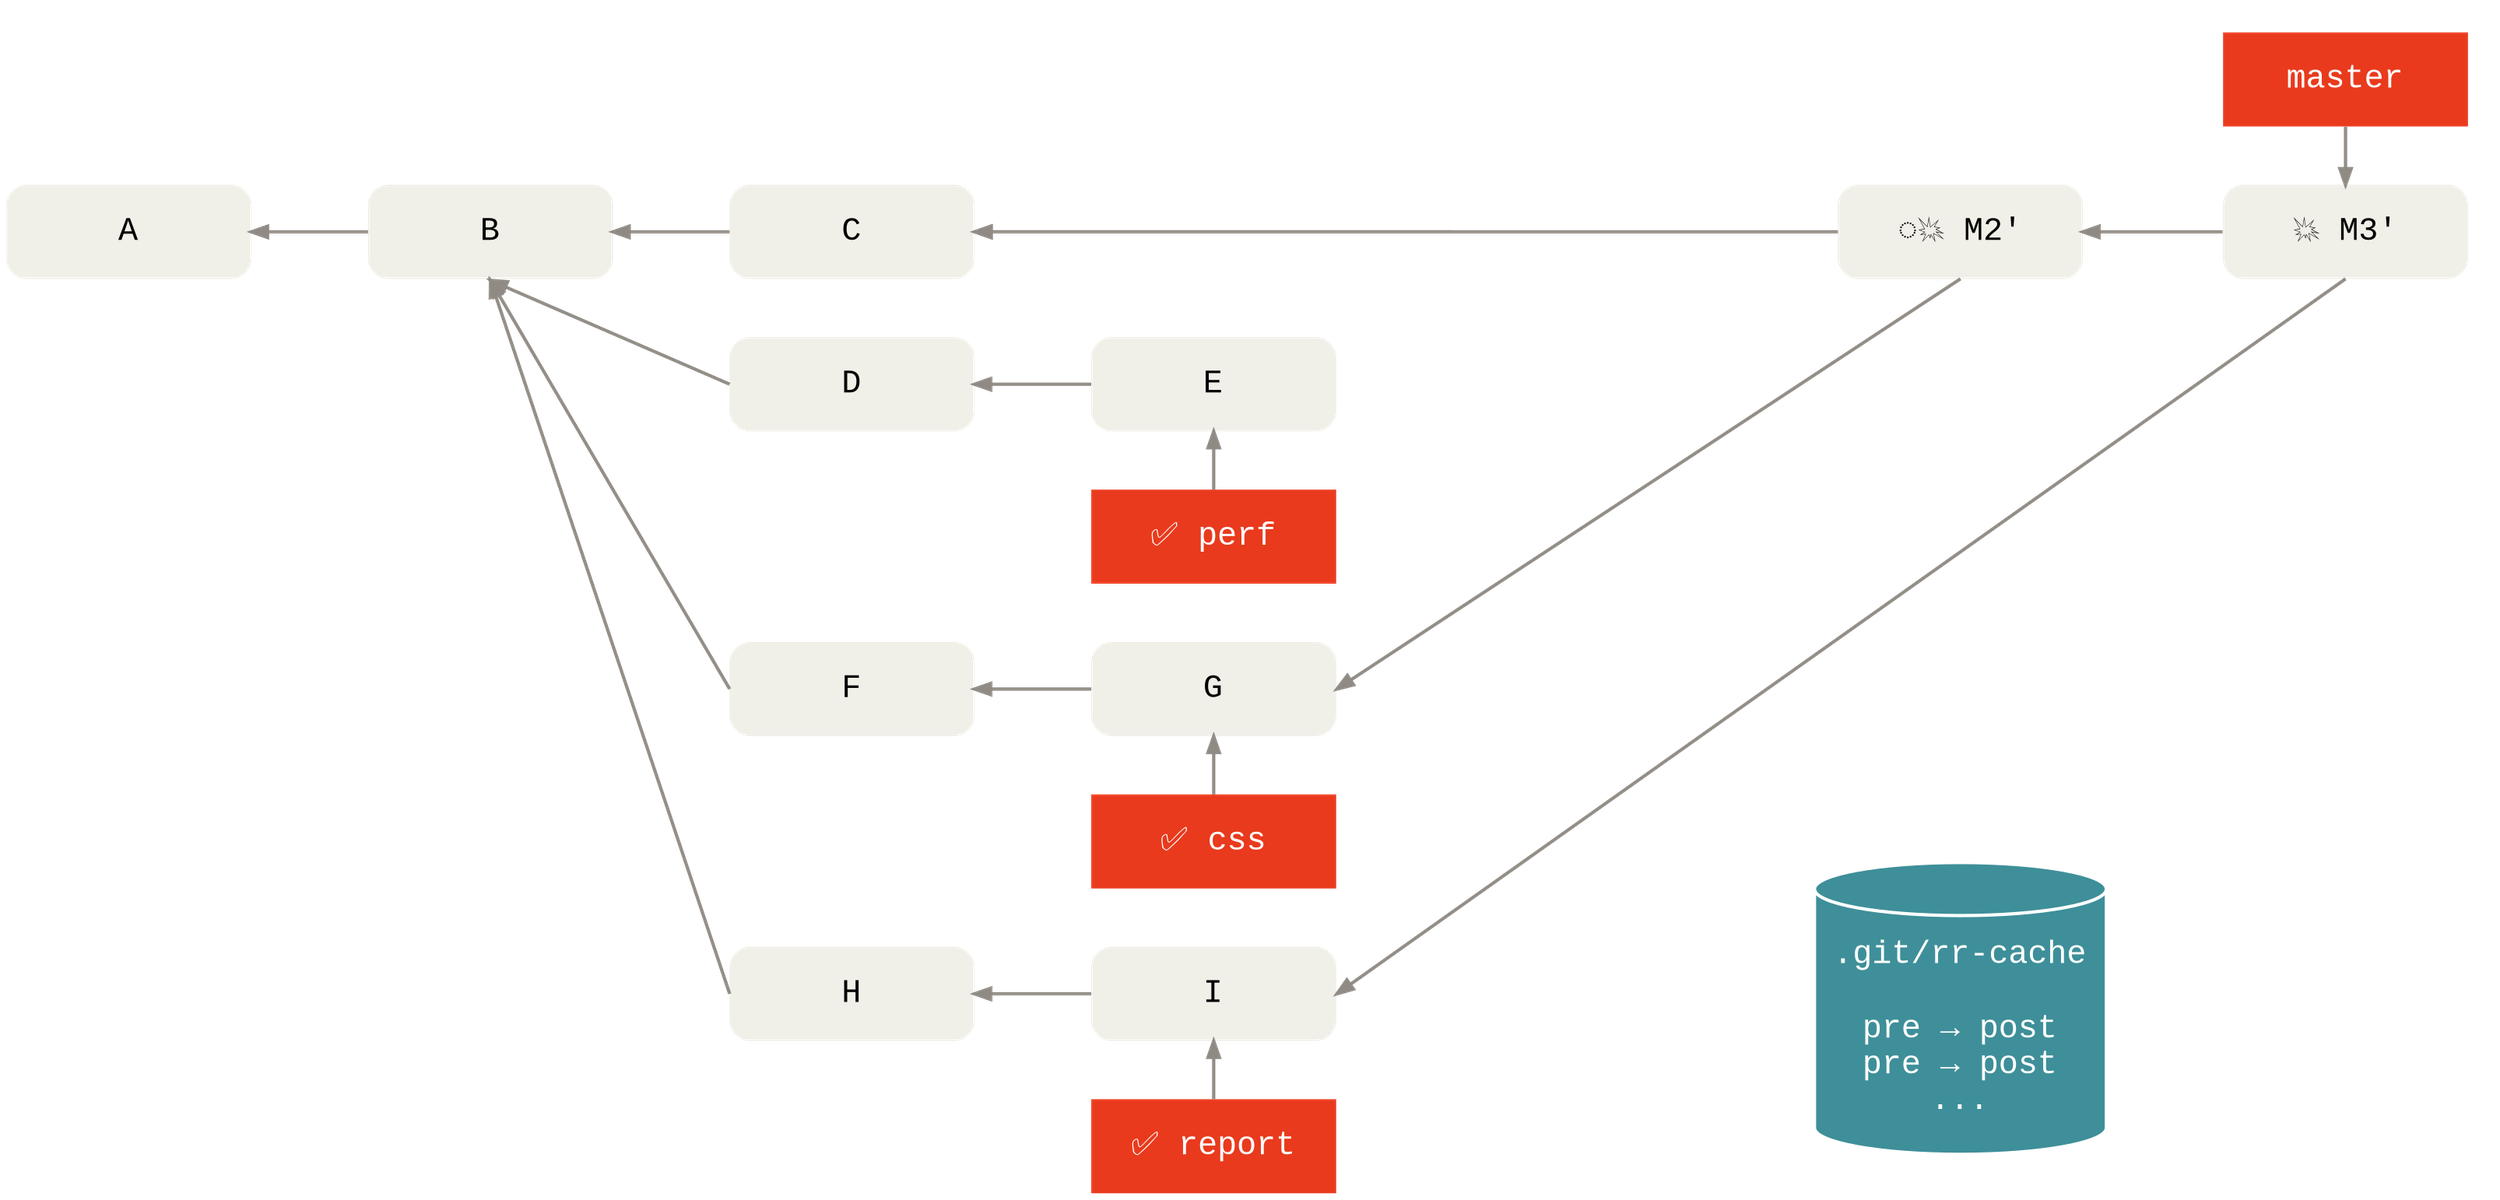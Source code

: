 digraph Git {
  bgcolor="transparent"

  rankdir=LR
  ranksep=1
  nodesep=.5
  splines=line

  edge [color="#8f8a83"
        penwidth=2
        dir="back"]
  node [shape=box
        fontname="Menlo, Monaco, Consolas, Lucida Console, Courier New, monospace"
        fontsize=20
        margin=".2,.23"
        width=2.1
        height=.8
        fixedsize=true
        penwidth=0]

  node [style="rounded,filled"
        fillcolor="#f0efe8"]
  node [group=master]
  A -> B -> C
  node [group=pu]
  M1 [label="💥 M1"
      style=invis]
  M2 [label="️️💥 M2'"]
  M3 [label="💥 M3'"]
  C -> M1 [weight=5]
  C -> M2
  M1 -> M2 [style=invis]
  M2 -> M3
  node [group=topic_perf]
  B:s -> D:w
  D -> E
  E:e -> M1:s [style=invis]
  node [group=topic_css]
  B:s -> F:w
  F -> G
  G:e -> M2:s
  node [group=topic_report]
  B:s -> H:w [weight=5]
  H -> I
  I:e -> M3:s

  node [style="filled"
        fontcolor="#ffffff"
        fillcolor="#e93a1d"]

  subgraph cluster_master {
    color=invis
    {
      rank=same
      M3 -> master
    }
  }

  {
    rank=same
    perf [label="✅ perf"]
    E -> perf
  }

  {
    rank=same
    layout [label="✅ css"]
    G -> layout
  }

  {
    rank=same
    report [label="✅ report"]
    I -> report
  }

  node [shape=cylinder
        fillcolor="#3e8f99"
        color="#ffffff"
        penwidth=2
        width=2.5
        height=2.5]
  edge [constraint=false
        minlen=10
        style=invis
        penwidth=3]
  {
    rank=same
    rr_cache [label="\n.git/rr-cache\n\npre → post\npre → post\n..."]
    M2 -> rr_cache
  }
  rr_cache -> M1:s [style=invis]
  M3:s -> rr_cache
}
